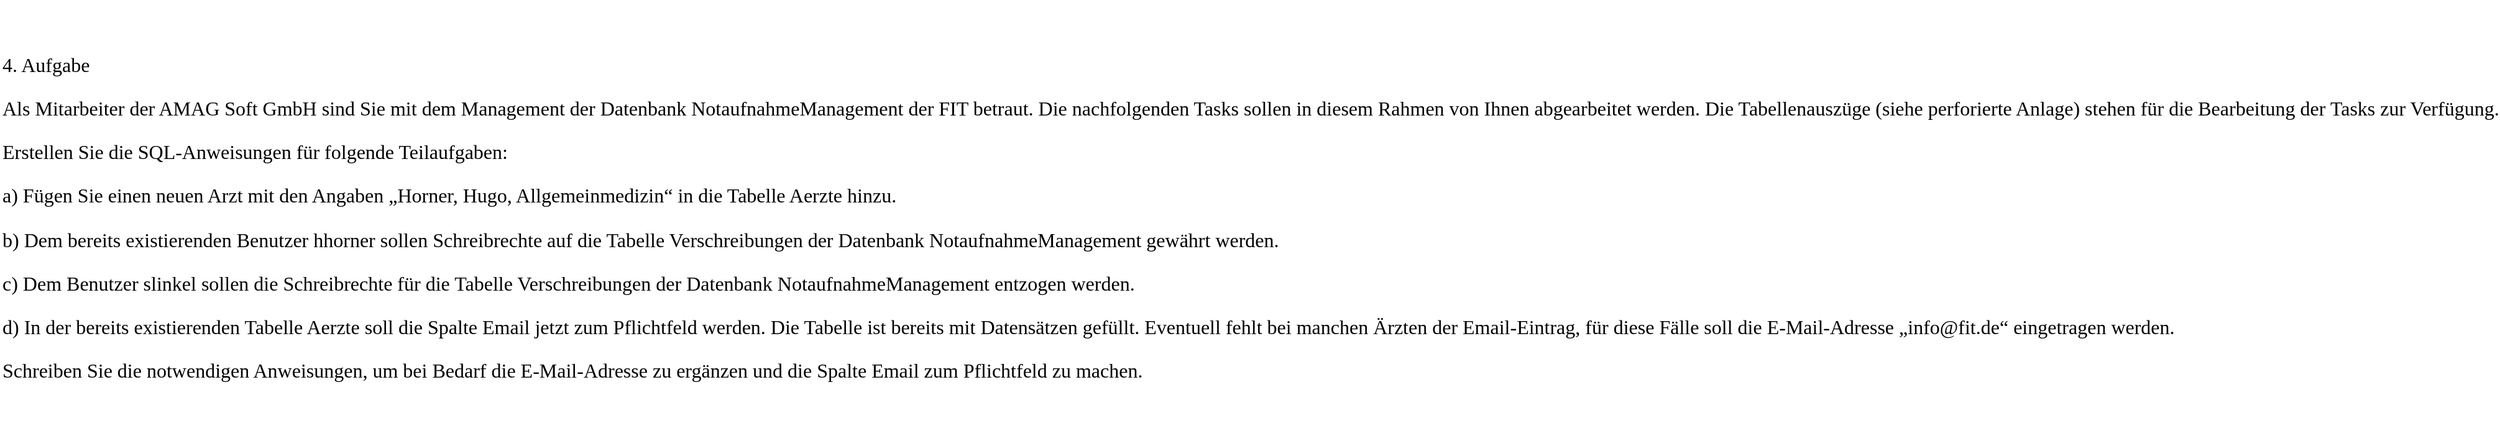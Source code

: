 <mxfile>
    <diagram id="wZ-LsRuxaPbQyOSmDm_J" name="Page-1">
        <mxGraphModel dx="1737" dy="2114" grid="1" gridSize="10" guides="1" tooltips="1" connect="1" arrows="1" fold="1" page="1" pageScale="1" pageWidth="850" pageHeight="1100" math="0" shadow="0">
            <root>
                <mxCell id="0"/>
                <mxCell id="1" parent="0"/>
                <mxCell id="2" value="&lt;p style=&quot;color: rgb(0, 0, 0); font-family: &amp;quot;Times New Roman&amp;quot;; font-size: medium; text-wrap-mode: wrap;&quot;&gt;4. Aufgabe&lt;/p&gt;&lt;p style=&quot;color: rgb(0, 0, 0); font-family: &amp;quot;Times New Roman&amp;quot;; font-size: medium; text-wrap-mode: wrap;&quot;&gt;Als Mitarbeiter der AMAG Soft GmbH sind Sie mit dem Management der Datenbank NotaufnahmeManagement der FIT betraut. Die nachfolgenden Tasks sollen in diesem Rahmen von Ihnen abgearbeitet werden. Die Tabellenauszüge (siehe perforierte Anlage) stehen für die Bearbeitung der Tasks zur Verfügung.&lt;/p&gt;&lt;p style=&quot;color: rgb(0, 0, 0); font-family: &amp;quot;Times New Roman&amp;quot;; font-size: medium; text-wrap-mode: wrap;&quot;&gt;Erstellen Sie die SQL-Anweisungen für folgende Teilaufgaben:&lt;/p&gt;&lt;p style=&quot;color: rgb(0, 0, 0); font-family: &amp;quot;Times New Roman&amp;quot;; font-size: medium; text-wrap-mode: wrap;&quot;&gt;a) Fügen Sie einen neuen Arzt mit den Angaben „Horner, Hugo, Allgemeinmedizin“ in die Tabelle Aerzte hinzu.&lt;/p&gt;&lt;p style=&quot;color: rgb(0, 0, 0); font-family: &amp;quot;Times New Roman&amp;quot;; font-size: medium; text-wrap-mode: wrap;&quot;&gt;&lt;/p&gt;&lt;p style=&quot;color: rgb(0, 0, 0); font-family: &amp;quot;Times New Roman&amp;quot;; font-size: medium; text-wrap-mode: wrap;&quot;&gt;b) Dem bereits existierenden Benutzer hhorner sollen Schreibrechte auf die Tabelle Verschreibungen der Datenbank NotaufnahmeManagement gewährt werden.&lt;/p&gt;&lt;p style=&quot;color: rgb(0, 0, 0); font-family: &amp;quot;Times New Roman&amp;quot;; font-size: medium; text-wrap-mode: wrap;&quot;&gt;&lt;/p&gt;&lt;p style=&quot;color: rgb(0, 0, 0); font-family: &amp;quot;Times New Roman&amp;quot;; font-size: medium; text-wrap-mode: wrap;&quot;&gt;c) Dem Benutzer slinkel sollen die Schreibrechte für die Tabelle Verschreibungen der Datenbank NotaufnahmeManagement entzogen werden.&lt;/p&gt;&lt;p style=&quot;color: rgb(0, 0, 0); font-family: &amp;quot;Times New Roman&amp;quot;; font-size: medium; text-wrap-mode: wrap;&quot;&gt;&lt;/p&gt;&lt;p style=&quot;color: rgb(0, 0, 0); font-family: &amp;quot;Times New Roman&amp;quot;; font-size: medium; text-wrap-mode: wrap;&quot;&gt;d) In der bereits existierenden Tabelle Aerzte soll die Spalte Email jetzt zum Pflichtfeld werden. Die Tabelle ist bereits mit Datensätzen gefüllt. Eventuell fehlt bei manchen Ärzten der Email-Eintrag, für diese Fälle soll die E-Mail-Adresse „info@fit.de“ eingetragen werden.&lt;/p&gt;&lt;p style=&quot;color: rgb(0, 0, 0); font-family: &amp;quot;Times New Roman&amp;quot;; font-size: medium; text-wrap-mode: wrap;&quot;&gt;Schreiben Sie die notwendigen Anweisungen, um bei Bedarf die E-Mail-Adresse zu ergänzen und die Spalte Email zum Pflichtfeld zu machen.&lt;/p&gt;" style="text;html=1;align=left;verticalAlign=middle;resizable=0;points=[];autosize=1;strokeColor=none;fillColor=none;" vertex="1" parent="1">
                    <mxGeometry x="40" y="-330" width="1730" height="350" as="geometry"/>
                </mxCell>
            </root>
        </mxGraphModel>
    </diagram>
</mxfile>
